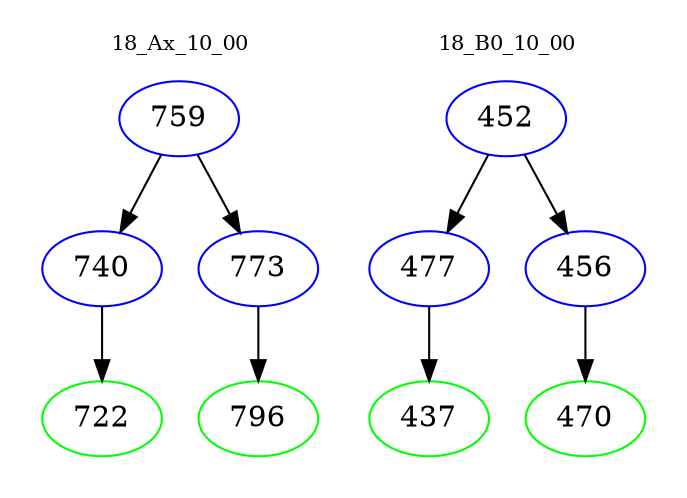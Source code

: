 digraph{
subgraph cluster_0 {
color = white
label = "18_Ax_10_00";
fontsize=10;
T0_759 [label="759", color="blue"]
T0_759 -> T0_740 [color="black"]
T0_740 [label="740", color="blue"]
T0_740 -> T0_722 [color="black"]
T0_722 [label="722", color="green"]
T0_759 -> T0_773 [color="black"]
T0_773 [label="773", color="blue"]
T0_773 -> T0_796 [color="black"]
T0_796 [label="796", color="green"]
}
subgraph cluster_1 {
color = white
label = "18_B0_10_00";
fontsize=10;
T1_452 [label="452", color="blue"]
T1_452 -> T1_477 [color="black"]
T1_477 [label="477", color="blue"]
T1_477 -> T1_437 [color="black"]
T1_437 [label="437", color="green"]
T1_452 -> T1_456 [color="black"]
T1_456 [label="456", color="blue"]
T1_456 -> T1_470 [color="black"]
T1_470 [label="470", color="green"]
}
}

